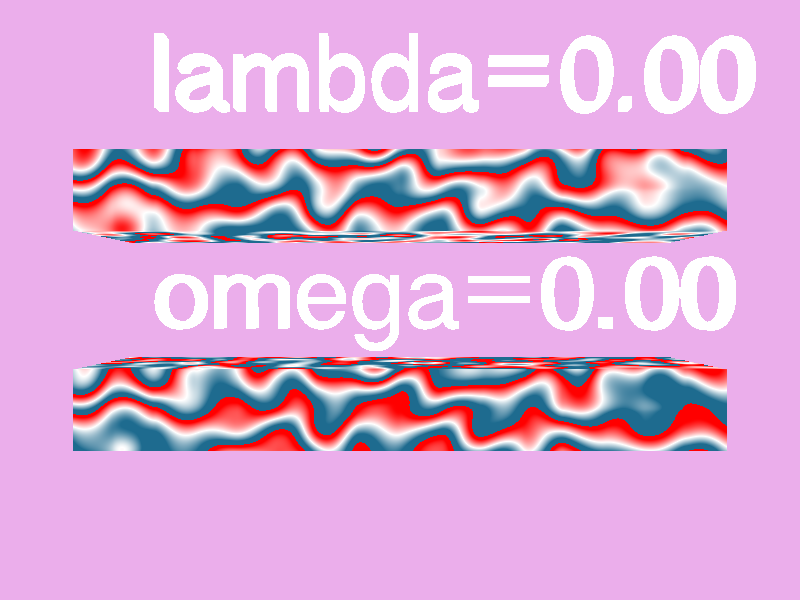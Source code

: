 // Persistence Of Vision raytracer version 3.0 sample file.
// File by Dan Farmer
// Lambda/omega demonstration

#version 3.0
global_settings { assumed_gamma 2.2 }

#include "colors.inc"

camera {
    location <0, 0, -10>
    right x*1.3333
    angle 57
    look_at 0
}

light_source { <-20, 30, -25> rgb 1 }

#declare L = clock * 3

#declare Font="cyrvetic.ttf"

union {
    text{ ttf Font
        concat("lambda=",str(L,1,2)),0.1,0
        scale <1.25, 1.25, 2>
        translate <-3, 1, -1>
        pigment { White }
    }
    box { <-4,-0.5, -1> <4, 0.5, 1>
        pigment {
            gradient y
            turbulence 1
            lambda L
            color_map {
                [0.2 SteelBlue ]
                [0.5 White ]
                [0.9 Red ]
            }
            scale 0.5
        }
    }
    translate y*1.35
}

#declare O = clock
union {
    text{ ttf Font
        concat("omega=",str(O,1,2)),0.1,0
        scale <1.25, 1.25, 2>
        translate <-3, 1, -1>
        pigment { White }
    }
    box { <-4,-0.5, -1> <4, 0.5, 1>
        pigment {
            gradient y
            turbulence 1
            omega O
            color_map {
                [0.2 SteelBlue ]
                [0.5 White ]
                [0.9 Red ]
            }
            scale 0.5
        }
    }
    translate -y*1.35
}

plane { z, 10  pigment { Plum }}
